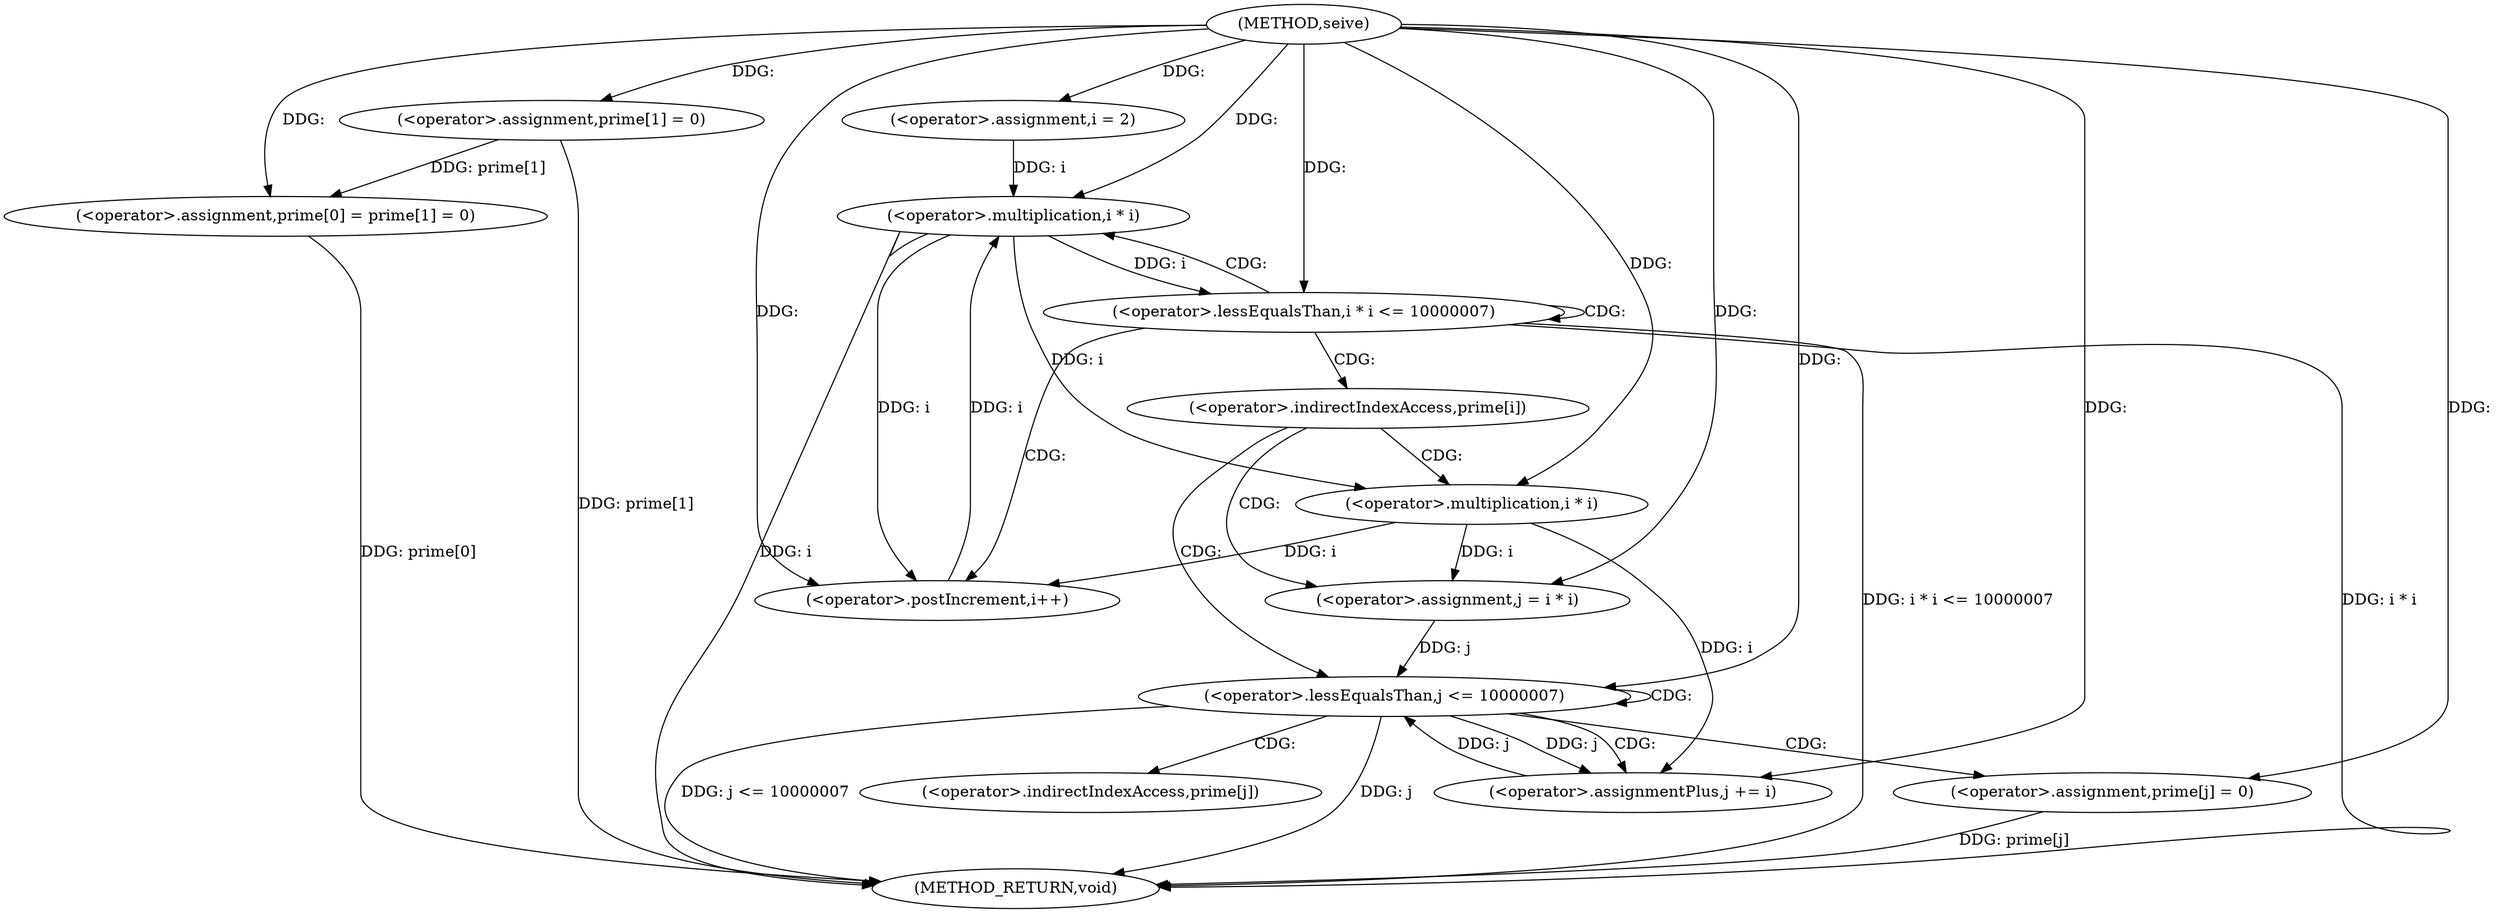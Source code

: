 digraph "seive" {  
"1000346" [label = "(METHOD,seive)" ]
"1000394" [label = "(METHOD_RETURN,void)" ]
"1000349" [label = "(<operator>.assignment,prime[0] = prime[1] = 0)" ]
"1000360" [label = "(<operator>.assignment,i = 2)" ]
"1000363" [label = "(<operator>.lessEqualsThan,i * i <= 10000007)" ]
"1000368" [label = "(<operator>.postIncrement,i++)" ]
"1000353" [label = "(<operator>.assignment,prime[1] = 0)" ]
"1000364" [label = "(<operator>.multiplication,i * i)" ]
"1000378" [label = "(<operator>.assignment,j = i * i)" ]
"1000383" [label = "(<operator>.lessEqualsThan,j <= 10000007)" ]
"1000386" [label = "(<operator>.assignmentPlus,j += i)" ]
"1000389" [label = "(<operator>.assignment,prime[j] = 0)" ]
"1000380" [label = "(<operator>.multiplication,i * i)" ]
"1000372" [label = "(<operator>.indirectIndexAccess,prime[i])" ]
"1000390" [label = "(<operator>.indirectIndexAccess,prime[j])" ]
  "1000349" -> "1000394"  [ label = "DDG: prime[0]"] 
  "1000353" -> "1000394"  [ label = "DDG: prime[1]"] 
  "1000364" -> "1000394"  [ label = "DDG: i"] 
  "1000363" -> "1000394"  [ label = "DDG: i * i"] 
  "1000363" -> "1000394"  [ label = "DDG: i * i <= 10000007"] 
  "1000383" -> "1000394"  [ label = "DDG: j"] 
  "1000383" -> "1000394"  [ label = "DDG: j <= 10000007"] 
  "1000389" -> "1000394"  [ label = "DDG: prime[j]"] 
  "1000353" -> "1000349"  [ label = "DDG: prime[1]"] 
  "1000346" -> "1000349"  [ label = "DDG: "] 
  "1000346" -> "1000360"  [ label = "DDG: "] 
  "1000346" -> "1000353"  [ label = "DDG: "] 
  "1000364" -> "1000363"  [ label = "DDG: i"] 
  "1000346" -> "1000363"  [ label = "DDG: "] 
  "1000364" -> "1000368"  [ label = "DDG: i"] 
  "1000380" -> "1000368"  [ label = "DDG: i"] 
  "1000346" -> "1000368"  [ label = "DDG: "] 
  "1000360" -> "1000364"  [ label = "DDG: i"] 
  "1000368" -> "1000364"  [ label = "DDG: i"] 
  "1000346" -> "1000364"  [ label = "DDG: "] 
  "1000380" -> "1000378"  [ label = "DDG: i"] 
  "1000380" -> "1000386"  [ label = "DDG: i"] 
  "1000346" -> "1000386"  [ label = "DDG: "] 
  "1000346" -> "1000389"  [ label = "DDG: "] 
  "1000346" -> "1000378"  [ label = "DDG: "] 
  "1000378" -> "1000383"  [ label = "DDG: j"] 
  "1000386" -> "1000383"  [ label = "DDG: j"] 
  "1000346" -> "1000383"  [ label = "DDG: "] 
  "1000383" -> "1000386"  [ label = "DDG: j"] 
  "1000364" -> "1000380"  [ label = "DDG: i"] 
  "1000346" -> "1000380"  [ label = "DDG: "] 
  "1000363" -> "1000363"  [ label = "CDG: "] 
  "1000363" -> "1000372"  [ label = "CDG: "] 
  "1000363" -> "1000368"  [ label = "CDG: "] 
  "1000363" -> "1000364"  [ label = "CDG: "] 
  "1000372" -> "1000380"  [ label = "CDG: "] 
  "1000372" -> "1000383"  [ label = "CDG: "] 
  "1000372" -> "1000378"  [ label = "CDG: "] 
  "1000383" -> "1000383"  [ label = "CDG: "] 
  "1000383" -> "1000389"  [ label = "CDG: "] 
  "1000383" -> "1000390"  [ label = "CDG: "] 
  "1000383" -> "1000386"  [ label = "CDG: "] 
}
